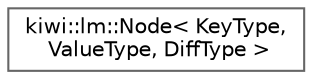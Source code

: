 digraph "Graphical Class Hierarchy"
{
 // LATEX_PDF_SIZE
  bgcolor="transparent";
  edge [fontname=Helvetica,fontsize=10,labelfontname=Helvetica,labelfontsize=10];
  node [fontname=Helvetica,fontsize=10,shape=box,height=0.2,width=0.4];
  rankdir="LR";
  Node0 [id="Node000000",label="kiwi::lm::Node\< KeyType,\l ValueType, DiffType \>",height=0.2,width=0.4,color="grey40", fillcolor="white", style="filled",URL="$structkiwi_1_1lm_1_1Node.html",tooltip=" "];
}
